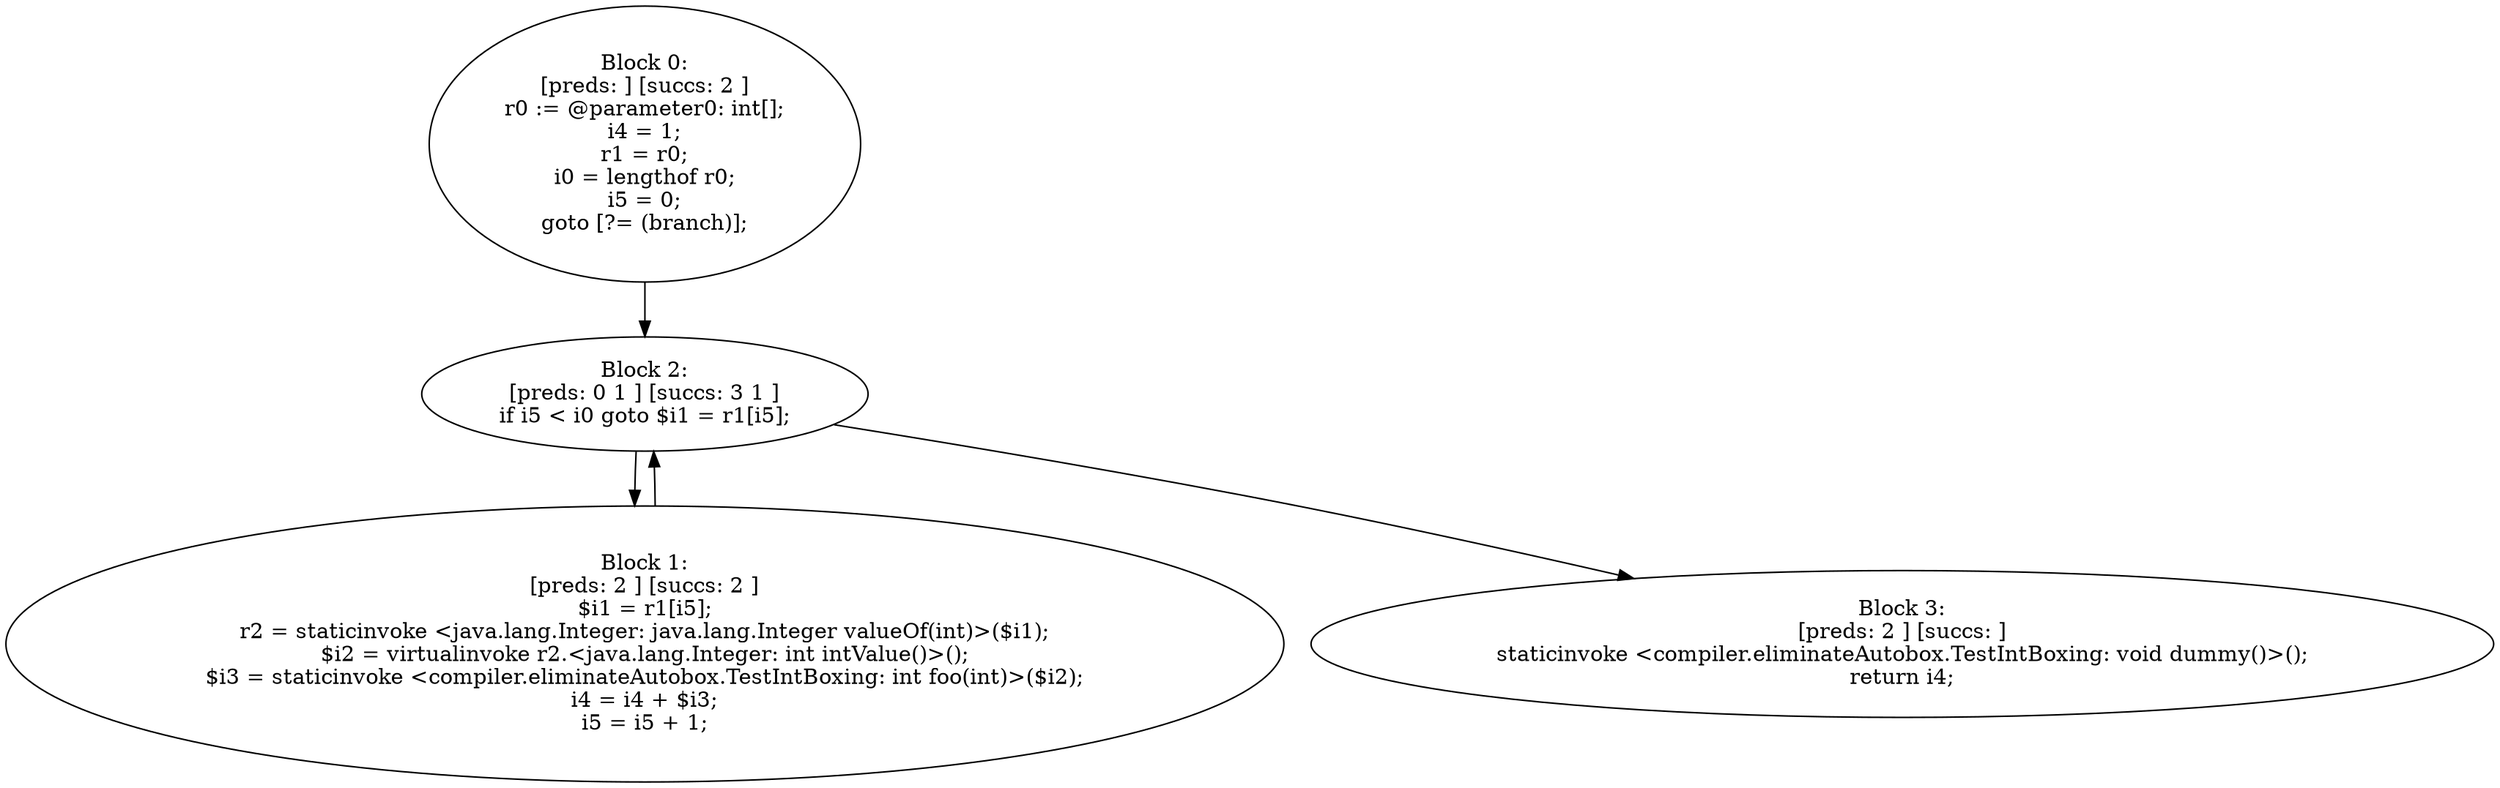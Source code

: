 digraph "unitGraph" {
    "Block 0:
[preds: ] [succs: 2 ]
r0 := @parameter0: int[];
i4 = 1;
r1 = r0;
i0 = lengthof r0;
i5 = 0;
goto [?= (branch)];
"
    "Block 1:
[preds: 2 ] [succs: 2 ]
$i1 = r1[i5];
r2 = staticinvoke <java.lang.Integer: java.lang.Integer valueOf(int)>($i1);
$i2 = virtualinvoke r2.<java.lang.Integer: int intValue()>();
$i3 = staticinvoke <compiler.eliminateAutobox.TestIntBoxing: int foo(int)>($i2);
i4 = i4 + $i3;
i5 = i5 + 1;
"
    "Block 2:
[preds: 0 1 ] [succs: 3 1 ]
if i5 < i0 goto $i1 = r1[i5];
"
    "Block 3:
[preds: 2 ] [succs: ]
staticinvoke <compiler.eliminateAutobox.TestIntBoxing: void dummy()>();
return i4;
"
    "Block 0:
[preds: ] [succs: 2 ]
r0 := @parameter0: int[];
i4 = 1;
r1 = r0;
i0 = lengthof r0;
i5 = 0;
goto [?= (branch)];
"->"Block 2:
[preds: 0 1 ] [succs: 3 1 ]
if i5 < i0 goto $i1 = r1[i5];
";
    "Block 1:
[preds: 2 ] [succs: 2 ]
$i1 = r1[i5];
r2 = staticinvoke <java.lang.Integer: java.lang.Integer valueOf(int)>($i1);
$i2 = virtualinvoke r2.<java.lang.Integer: int intValue()>();
$i3 = staticinvoke <compiler.eliminateAutobox.TestIntBoxing: int foo(int)>($i2);
i4 = i4 + $i3;
i5 = i5 + 1;
"->"Block 2:
[preds: 0 1 ] [succs: 3 1 ]
if i5 < i0 goto $i1 = r1[i5];
";
    "Block 2:
[preds: 0 1 ] [succs: 3 1 ]
if i5 < i0 goto $i1 = r1[i5];
"->"Block 3:
[preds: 2 ] [succs: ]
staticinvoke <compiler.eliminateAutobox.TestIntBoxing: void dummy()>();
return i4;
";
    "Block 2:
[preds: 0 1 ] [succs: 3 1 ]
if i5 < i0 goto $i1 = r1[i5];
"->"Block 1:
[preds: 2 ] [succs: 2 ]
$i1 = r1[i5];
r2 = staticinvoke <java.lang.Integer: java.lang.Integer valueOf(int)>($i1);
$i2 = virtualinvoke r2.<java.lang.Integer: int intValue()>();
$i3 = staticinvoke <compiler.eliminateAutobox.TestIntBoxing: int foo(int)>($i2);
i4 = i4 + $i3;
i5 = i5 + 1;
";
}
